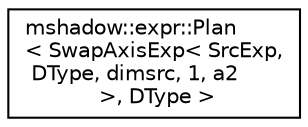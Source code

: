 digraph "Graphical Class Hierarchy"
{
 // LATEX_PDF_SIZE
  edge [fontname="Helvetica",fontsize="10",labelfontname="Helvetica",labelfontsize="10"];
  node [fontname="Helvetica",fontsize="10",shape=record];
  rankdir="LR";
  Node0 [label="mshadow::expr::Plan\l\< SwapAxisExp\< SrcExp,\l DType, dimsrc, 1, a2\l \>, DType \>",height=0.2,width=0.4,color="black", fillcolor="white", style="filled",URL="$structmshadow_1_1expr_1_1Plan_3_01SwapAxisExp_3_01SrcExp_00_01DType_00_01dimsrc_00_011_00_01a2_01_4_00_01DType_01_4.html",tooltip=" "];
}
